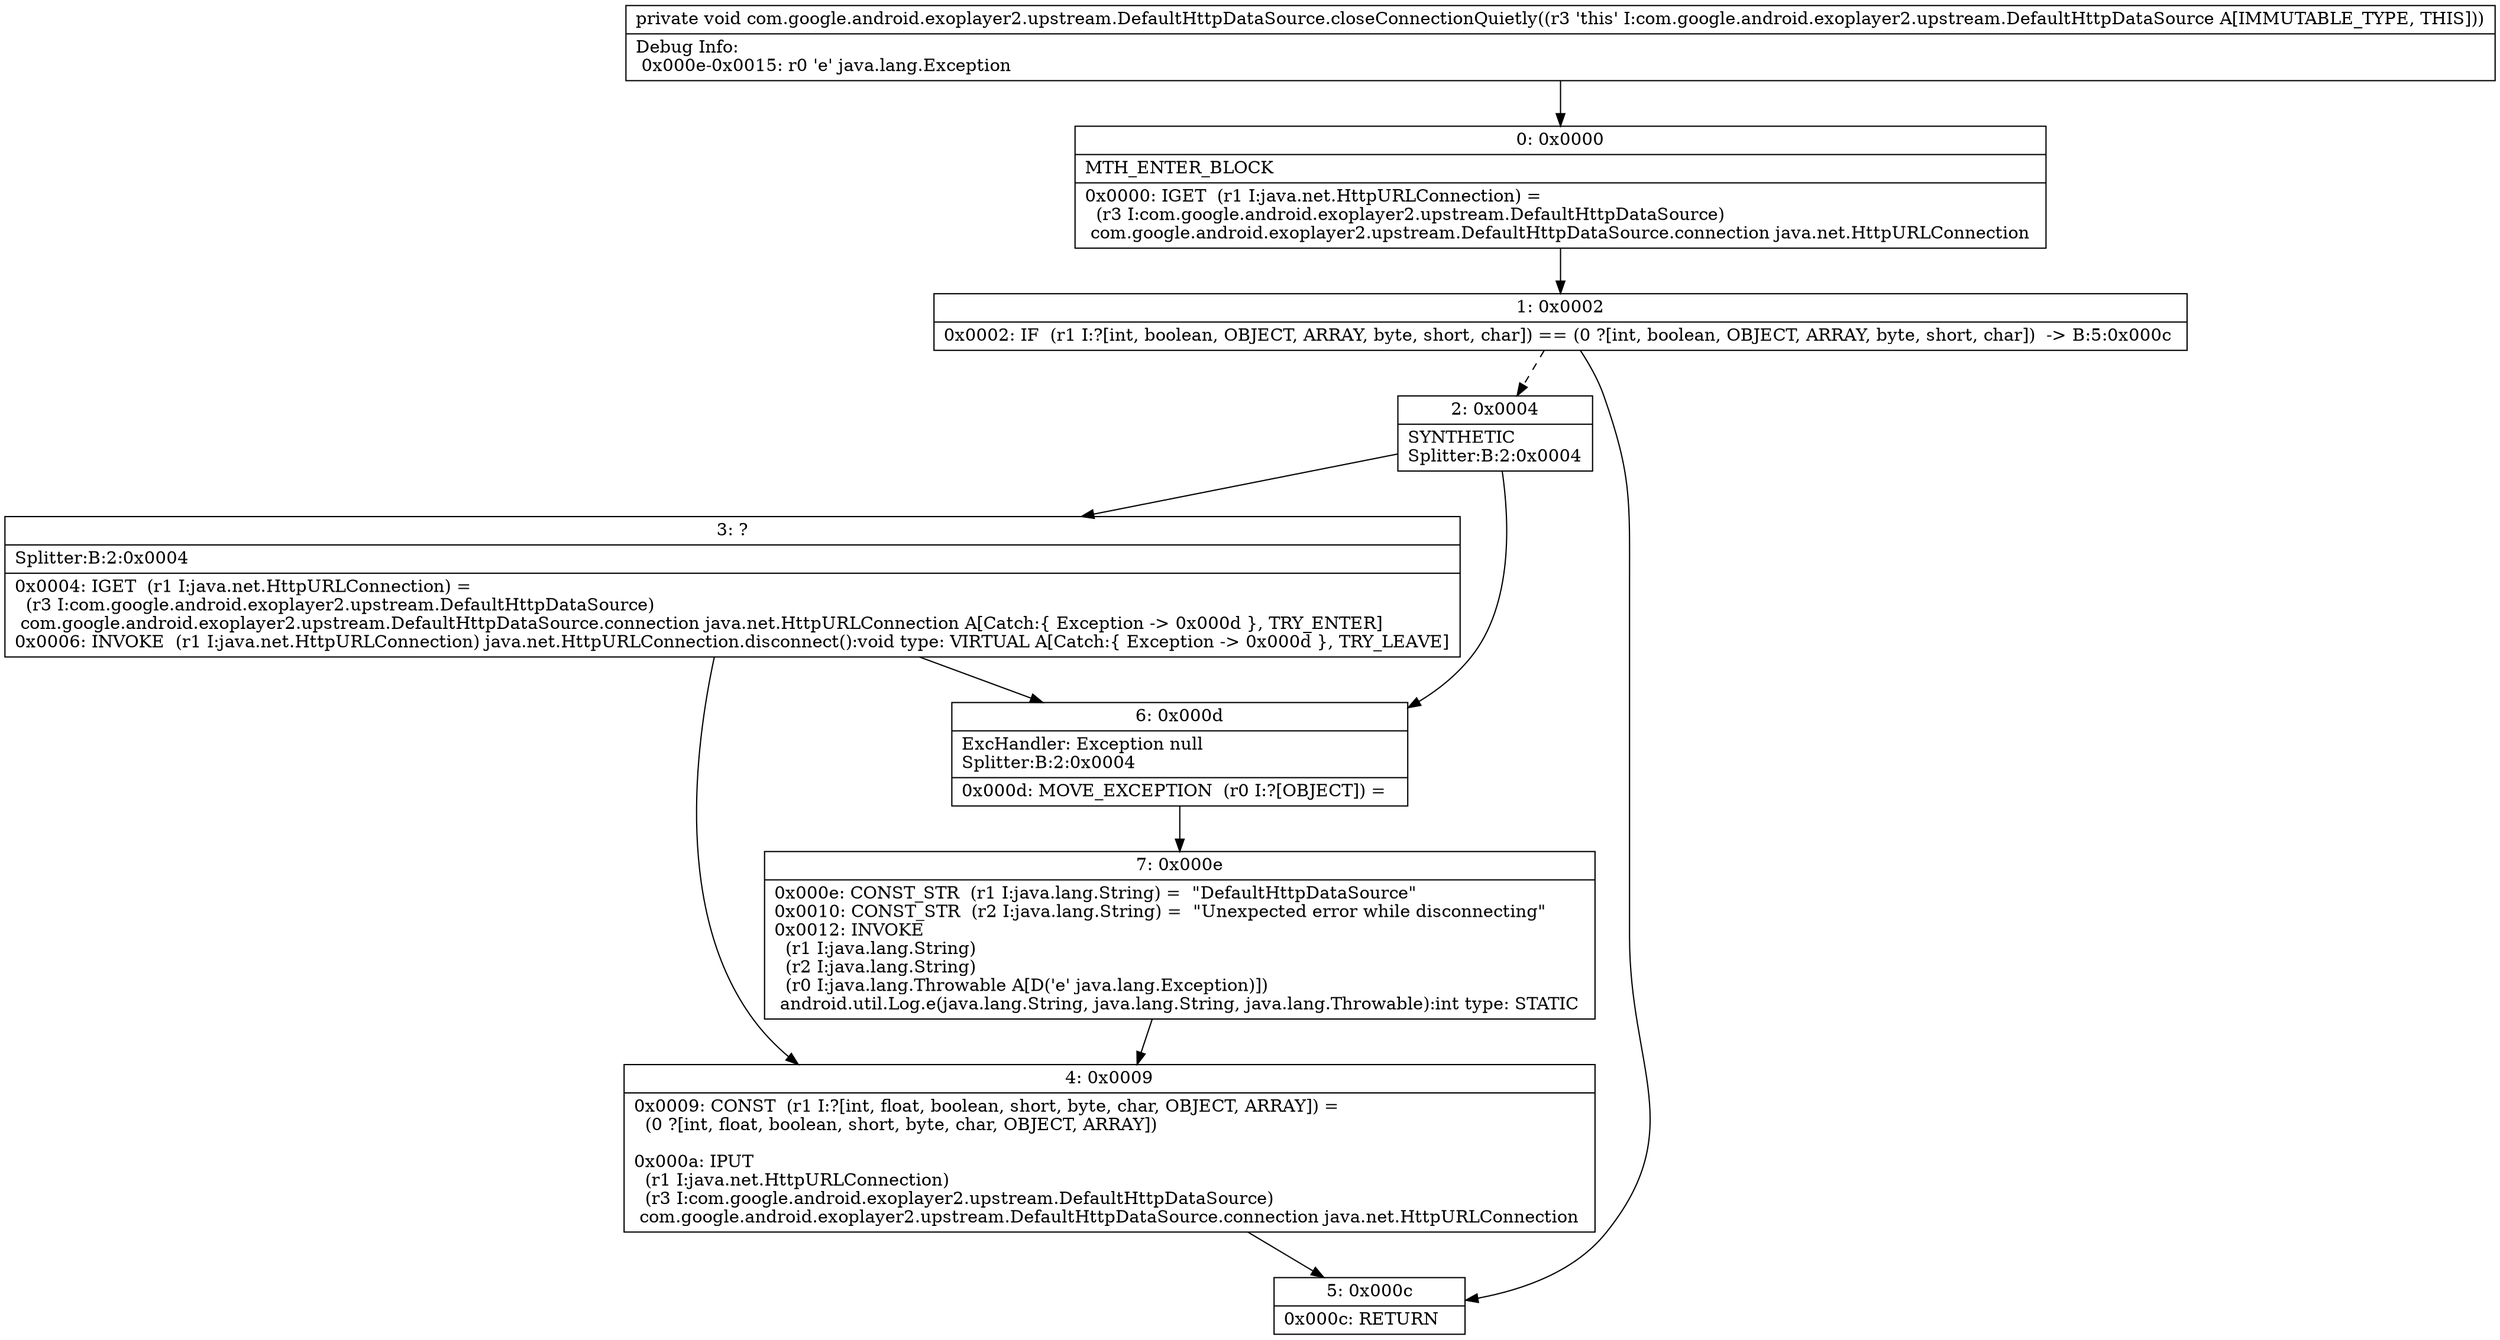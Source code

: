 digraph "CFG forcom.google.android.exoplayer2.upstream.DefaultHttpDataSource.closeConnectionQuietly()V" {
Node_0 [shape=record,label="{0\:\ 0x0000|MTH_ENTER_BLOCK\l|0x0000: IGET  (r1 I:java.net.HttpURLConnection) = \l  (r3 I:com.google.android.exoplayer2.upstream.DefaultHttpDataSource)\l com.google.android.exoplayer2.upstream.DefaultHttpDataSource.connection java.net.HttpURLConnection \l}"];
Node_1 [shape=record,label="{1\:\ 0x0002|0x0002: IF  (r1 I:?[int, boolean, OBJECT, ARRAY, byte, short, char]) == (0 ?[int, boolean, OBJECT, ARRAY, byte, short, char])  \-\> B:5:0x000c \l}"];
Node_2 [shape=record,label="{2\:\ 0x0004|SYNTHETIC\lSplitter:B:2:0x0004\l}"];
Node_3 [shape=record,label="{3\:\ ?|Splitter:B:2:0x0004\l|0x0004: IGET  (r1 I:java.net.HttpURLConnection) = \l  (r3 I:com.google.android.exoplayer2.upstream.DefaultHttpDataSource)\l com.google.android.exoplayer2.upstream.DefaultHttpDataSource.connection java.net.HttpURLConnection A[Catch:\{ Exception \-\> 0x000d \}, TRY_ENTER]\l0x0006: INVOKE  (r1 I:java.net.HttpURLConnection) java.net.HttpURLConnection.disconnect():void type: VIRTUAL A[Catch:\{ Exception \-\> 0x000d \}, TRY_LEAVE]\l}"];
Node_4 [shape=record,label="{4\:\ 0x0009|0x0009: CONST  (r1 I:?[int, float, boolean, short, byte, char, OBJECT, ARRAY]) = \l  (0 ?[int, float, boolean, short, byte, char, OBJECT, ARRAY])\l \l0x000a: IPUT  \l  (r1 I:java.net.HttpURLConnection)\l  (r3 I:com.google.android.exoplayer2.upstream.DefaultHttpDataSource)\l com.google.android.exoplayer2.upstream.DefaultHttpDataSource.connection java.net.HttpURLConnection \l}"];
Node_5 [shape=record,label="{5\:\ 0x000c|0x000c: RETURN   \l}"];
Node_6 [shape=record,label="{6\:\ 0x000d|ExcHandler: Exception null\lSplitter:B:2:0x0004\l|0x000d: MOVE_EXCEPTION  (r0 I:?[OBJECT]) =  \l}"];
Node_7 [shape=record,label="{7\:\ 0x000e|0x000e: CONST_STR  (r1 I:java.lang.String) =  \"DefaultHttpDataSource\" \l0x0010: CONST_STR  (r2 I:java.lang.String) =  \"Unexpected error while disconnecting\" \l0x0012: INVOKE  \l  (r1 I:java.lang.String)\l  (r2 I:java.lang.String)\l  (r0 I:java.lang.Throwable A[D('e' java.lang.Exception)])\l android.util.Log.e(java.lang.String, java.lang.String, java.lang.Throwable):int type: STATIC \l}"];
MethodNode[shape=record,label="{private void com.google.android.exoplayer2.upstream.DefaultHttpDataSource.closeConnectionQuietly((r3 'this' I:com.google.android.exoplayer2.upstream.DefaultHttpDataSource A[IMMUTABLE_TYPE, THIS]))  | Debug Info:\l  0x000e\-0x0015: r0 'e' java.lang.Exception\l}"];
MethodNode -> Node_0;
Node_0 -> Node_1;
Node_1 -> Node_2[style=dashed];
Node_1 -> Node_5;
Node_2 -> Node_3;
Node_2 -> Node_6;
Node_3 -> Node_4;
Node_3 -> Node_6;
Node_4 -> Node_5;
Node_6 -> Node_7;
Node_7 -> Node_4;
}

